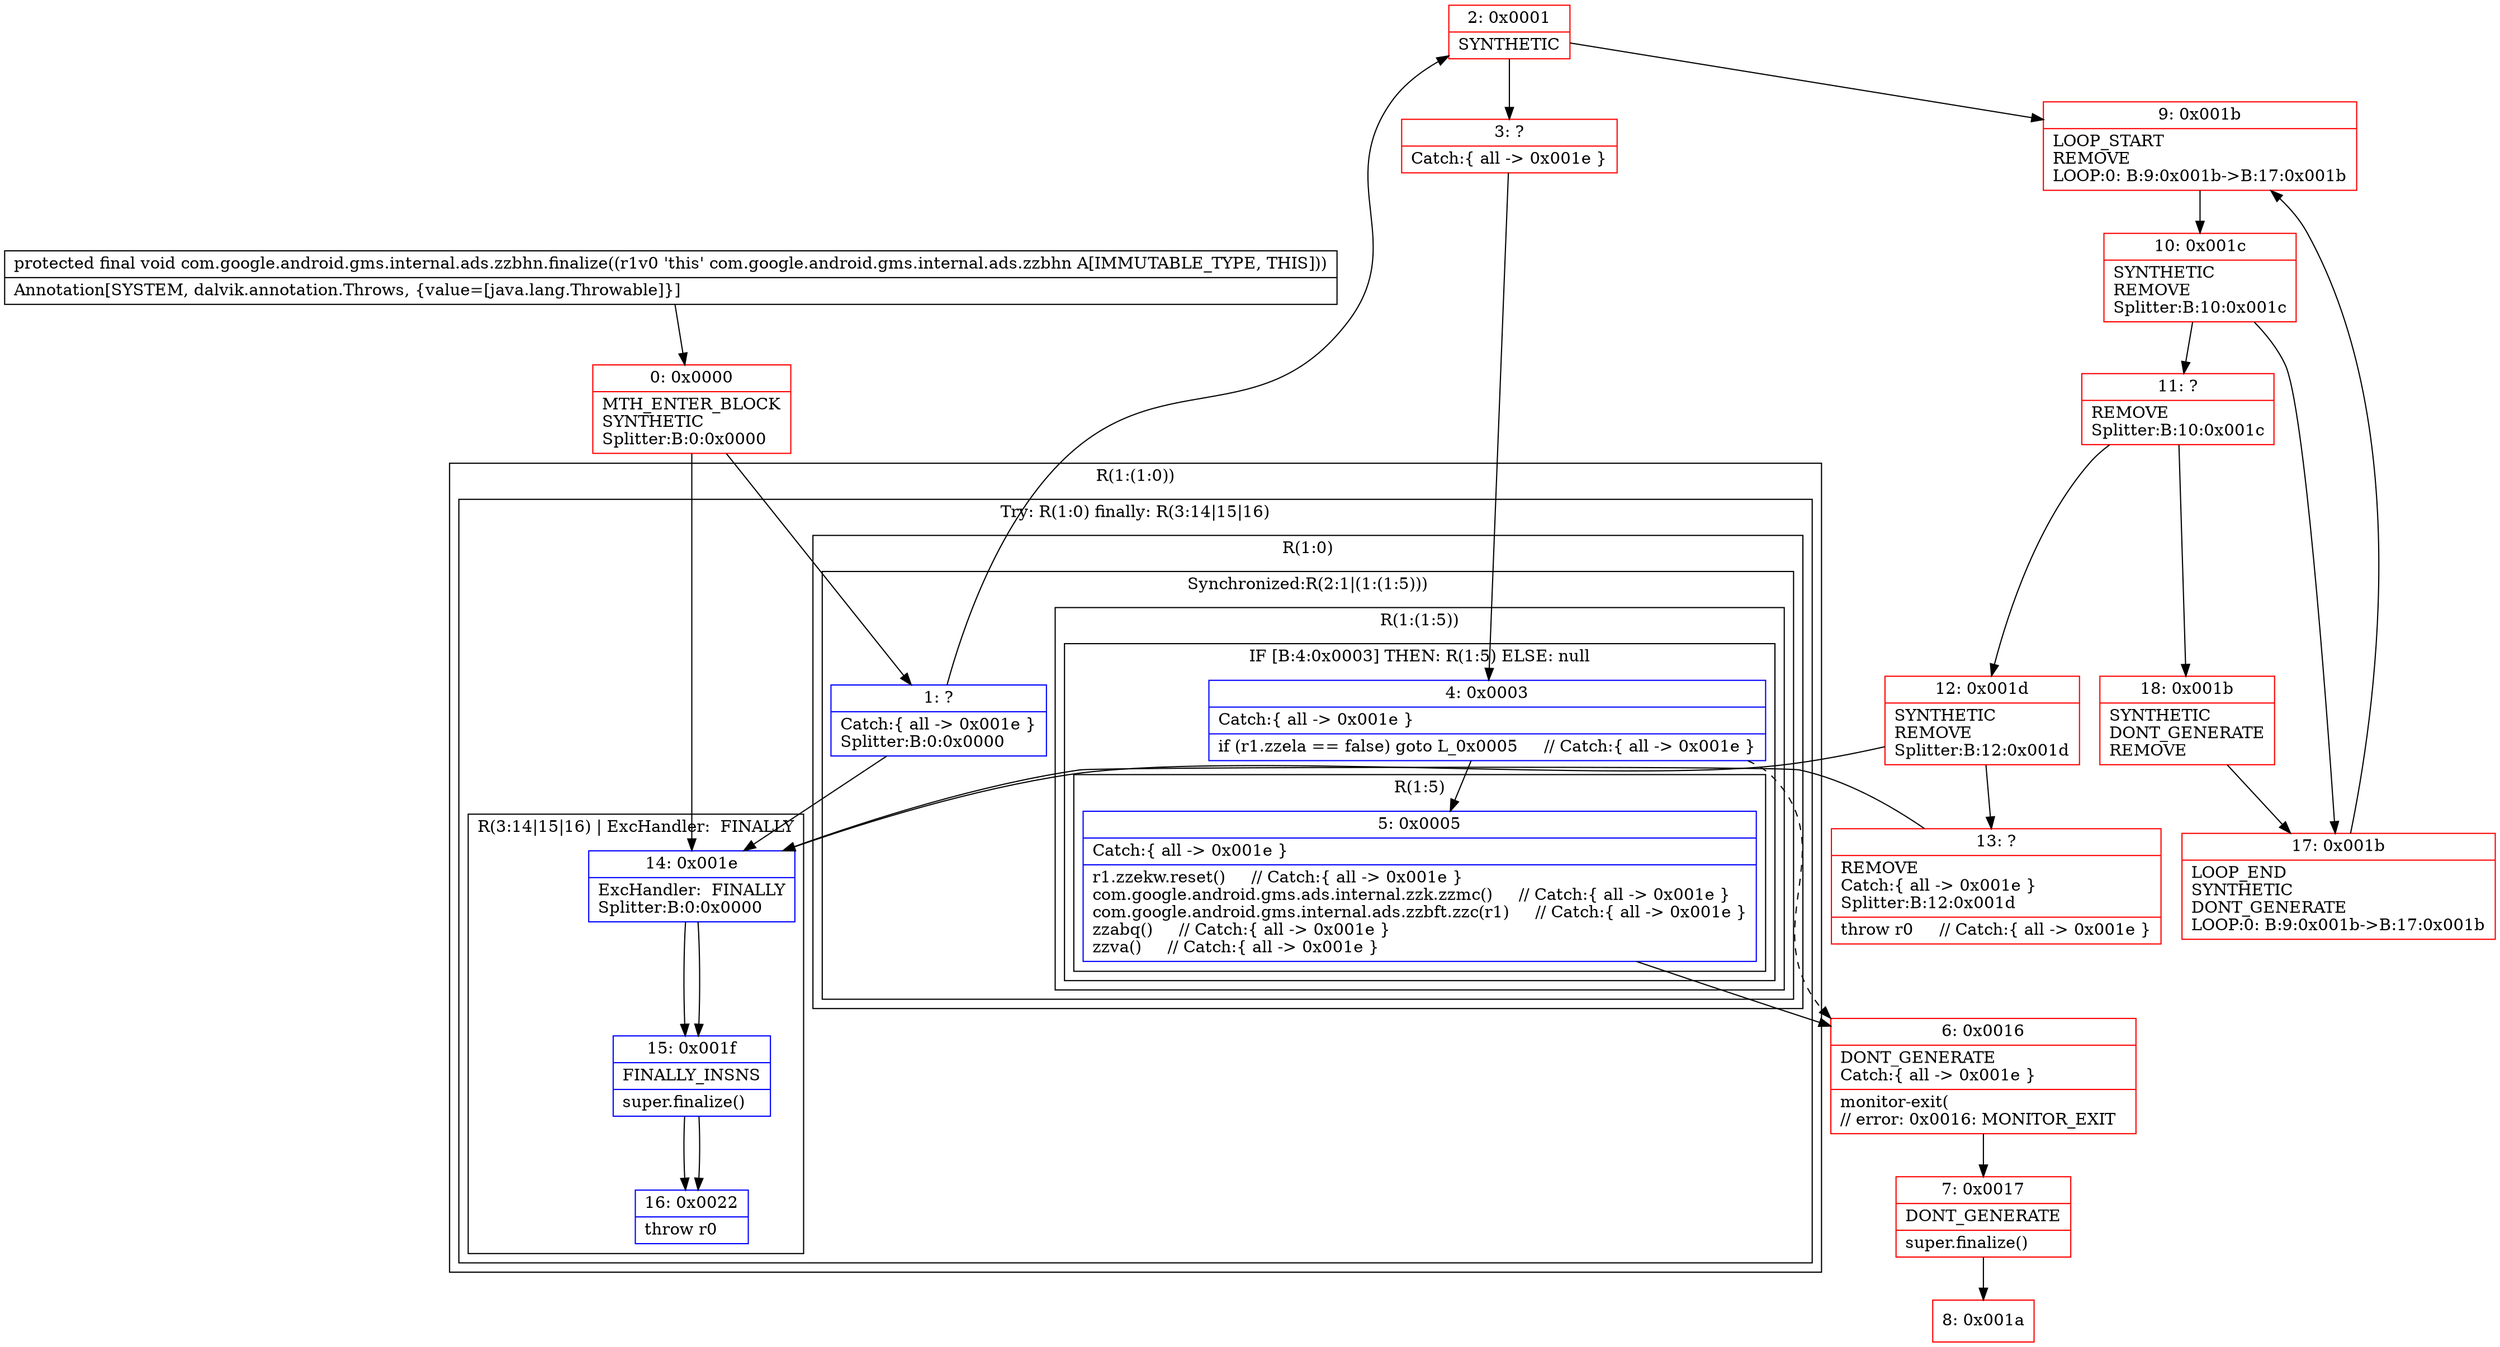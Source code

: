 digraph "CFG forcom.google.android.gms.internal.ads.zzbhn.finalize()V" {
subgraph cluster_Region_2022767787 {
label = "R(1:(1:0))";
node [shape=record,color=blue];
subgraph cluster_TryCatchRegion_1620847731 {
label = "Try: R(1:0) finally: R(3:14|15|16)";
node [shape=record,color=blue];
subgraph cluster_Region_1275492172 {
label = "R(1:0)";
node [shape=record,color=blue];
subgraph cluster_SynchronizedRegion_1908723945 {
label = "Synchronized:R(2:1|(1:(1:5)))";
node [shape=record,color=blue];
Node_1 [shape=record,label="{1\:\ ?|Catch:\{ all \-\> 0x001e \}\lSplitter:B:0:0x0000\l}"];
subgraph cluster_Region_239996894 {
label = "R(1:(1:5))";
node [shape=record,color=blue];
subgraph cluster_IfRegion_254825936 {
label = "IF [B:4:0x0003] THEN: R(1:5) ELSE: null";
node [shape=record,color=blue];
Node_4 [shape=record,label="{4\:\ 0x0003|Catch:\{ all \-\> 0x001e \}\l|if (r1.zzela == false) goto L_0x0005     \/\/ Catch:\{ all \-\> 0x001e \}\l}"];
subgraph cluster_Region_1886650221 {
label = "R(1:5)";
node [shape=record,color=blue];
Node_5 [shape=record,label="{5\:\ 0x0005|Catch:\{ all \-\> 0x001e \}\l|r1.zzekw.reset()     \/\/ Catch:\{ all \-\> 0x001e \}\lcom.google.android.gms.ads.internal.zzk.zzmc()     \/\/ Catch:\{ all \-\> 0x001e \}\lcom.google.android.gms.internal.ads.zzbft.zzc(r1)     \/\/ Catch:\{ all \-\> 0x001e \}\lzzabq()     \/\/ Catch:\{ all \-\> 0x001e \}\lzzva()     \/\/ Catch:\{ all \-\> 0x001e \}\l}"];
}
}
}
}
}
subgraph cluster_Region_661076498 {
label = "R(3:14|15|16) | ExcHandler:  FINALLY\l";
node [shape=record,color=blue];
Node_14 [shape=record,label="{14\:\ 0x001e|ExcHandler:  FINALLY\lSplitter:B:0:0x0000\l}"];
Node_15 [shape=record,label="{15\:\ 0x001f|FINALLY_INSNS\l|super.finalize()\l}"];
Node_16 [shape=record,label="{16\:\ 0x0022|throw r0\l}"];
}
}
}
subgraph cluster_Region_661076498 {
label = "R(3:14|15|16) | ExcHandler:  FINALLY\l";
node [shape=record,color=blue];
Node_14 [shape=record,label="{14\:\ 0x001e|ExcHandler:  FINALLY\lSplitter:B:0:0x0000\l}"];
Node_15 [shape=record,label="{15\:\ 0x001f|FINALLY_INSNS\l|super.finalize()\l}"];
Node_16 [shape=record,label="{16\:\ 0x0022|throw r0\l}"];
}
Node_0 [shape=record,color=red,label="{0\:\ 0x0000|MTH_ENTER_BLOCK\lSYNTHETIC\lSplitter:B:0:0x0000\l}"];
Node_2 [shape=record,color=red,label="{2\:\ 0x0001|SYNTHETIC\l}"];
Node_3 [shape=record,color=red,label="{3\:\ ?|Catch:\{ all \-\> 0x001e \}\l}"];
Node_6 [shape=record,color=red,label="{6\:\ 0x0016|DONT_GENERATE\lCatch:\{ all \-\> 0x001e \}\l|monitor\-exit(\l\/\/ error: 0x0016: MONITOR_EXIT  \l}"];
Node_7 [shape=record,color=red,label="{7\:\ 0x0017|DONT_GENERATE\l|super.finalize()\l}"];
Node_8 [shape=record,color=red,label="{8\:\ 0x001a}"];
Node_9 [shape=record,color=red,label="{9\:\ 0x001b|LOOP_START\lREMOVE\lLOOP:0: B:9:0x001b\-\>B:17:0x001b\l}"];
Node_10 [shape=record,color=red,label="{10\:\ 0x001c|SYNTHETIC\lREMOVE\lSplitter:B:10:0x001c\l}"];
Node_11 [shape=record,color=red,label="{11\:\ ?|REMOVE\lSplitter:B:10:0x001c\l}"];
Node_12 [shape=record,color=red,label="{12\:\ 0x001d|SYNTHETIC\lREMOVE\lSplitter:B:12:0x001d\l}"];
Node_13 [shape=record,color=red,label="{13\:\ ?|REMOVE\lCatch:\{ all \-\> 0x001e \}\lSplitter:B:12:0x001d\l|throw r0     \/\/ Catch:\{ all \-\> 0x001e \}\l}"];
Node_17 [shape=record,color=red,label="{17\:\ 0x001b|LOOP_END\lSYNTHETIC\lDONT_GENERATE\lLOOP:0: B:9:0x001b\-\>B:17:0x001b\l}"];
Node_18 [shape=record,color=red,label="{18\:\ 0x001b|SYNTHETIC\lDONT_GENERATE\lREMOVE\l}"];
MethodNode[shape=record,label="{protected final void com.google.android.gms.internal.ads.zzbhn.finalize((r1v0 'this' com.google.android.gms.internal.ads.zzbhn A[IMMUTABLE_TYPE, THIS]))  | Annotation[SYSTEM, dalvik.annotation.Throws, \{value=[java.lang.Throwable]\}]\l}"];
MethodNode -> Node_0;
Node_1 -> Node_2;
Node_1 -> Node_14;
Node_4 -> Node_5;
Node_4 -> Node_6[style=dashed];
Node_5 -> Node_6;
Node_14 -> Node_15;
Node_15 -> Node_16;
Node_14 -> Node_15;
Node_15 -> Node_16;
Node_0 -> Node_1;
Node_0 -> Node_14;
Node_2 -> Node_3;
Node_2 -> Node_9;
Node_3 -> Node_4;
Node_6 -> Node_7;
Node_7 -> Node_8;
Node_9 -> Node_10;
Node_10 -> Node_11;
Node_10 -> Node_17;
Node_11 -> Node_12;
Node_11 -> Node_18;
Node_12 -> Node_13;
Node_12 -> Node_14;
Node_13 -> Node_14;
Node_17 -> Node_9;
Node_18 -> Node_17;
}

